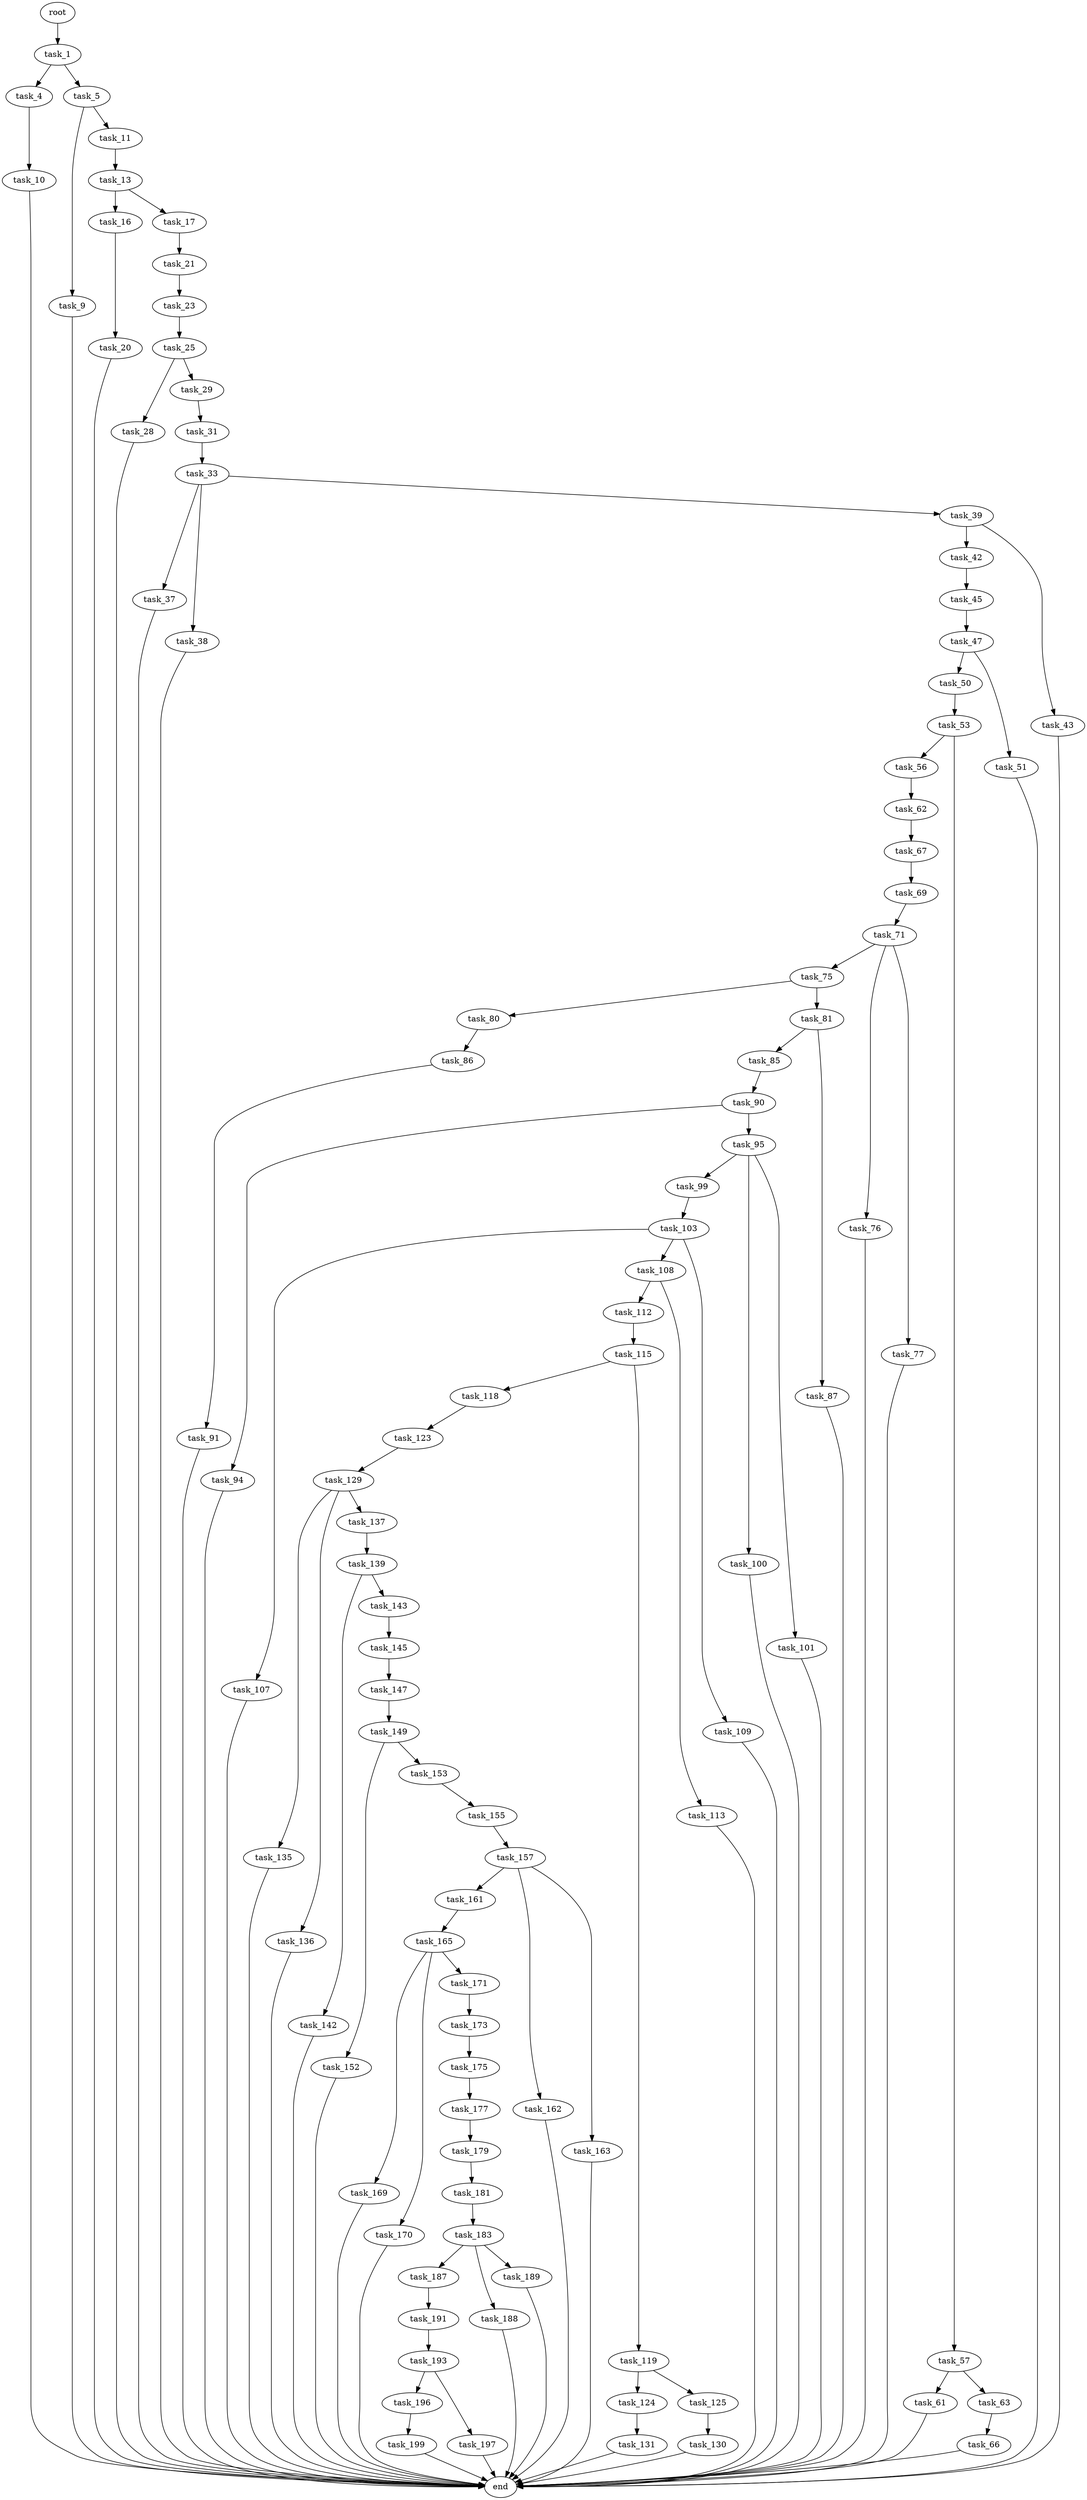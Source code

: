 digraph G {
  root [size="0.000000"];
  task_1 [size="107001086542.000000"];
  task_4 [size="782757789696.000000"];
  task_5 [size="68719476736.000000"];
  task_10 [size="11850007367.000000"];
  task_9 [size="231928233984.000000"];
  task_11 [size="69810550711.000000"];
  end [size="0.000000"];
  task_13 [size="126216476592.000000"];
  task_16 [size="8589934592.000000"];
  task_17 [size="38774826585.000000"];
  task_20 [size="11797675855.000000"];
  task_21 [size="368293445632.000000"];
  task_23 [size="782757789696.000000"];
  task_25 [size="2102553606.000000"];
  task_28 [size="28991029248.000000"];
  task_29 [size="1073741824000.000000"];
  task_31 [size="940194226773.000000"];
  task_33 [size="732708735143.000000"];
  task_37 [size="556658938422.000000"];
  task_38 [size="549755813888.000000"];
  task_39 [size="492002611142.000000"];
  task_42 [size="170477129216.000000"];
  task_43 [size="721138664168.000000"];
  task_45 [size="782757789696.000000"];
  task_47 [size="116010865181.000000"];
  task_50 [size="14730786624.000000"];
  task_51 [size="22772086684.000000"];
  task_53 [size="5884602202.000000"];
  task_56 [size="331728124844.000000"];
  task_57 [size="368293445632.000000"];
  task_62 [size="28991029248.000000"];
  task_61 [size="8589934592.000000"];
  task_63 [size="1073741824000.000000"];
  task_67 [size="78076841824.000000"];
  task_66 [size="57634285572.000000"];
  task_69 [size="1073741824000.000000"];
  task_71 [size="6055040959.000000"];
  task_75 [size="12622860876.000000"];
  task_76 [size="366758088822.000000"];
  task_77 [size="236319823464.000000"];
  task_80 [size="8589934592.000000"];
  task_81 [size="68719476736.000000"];
  task_86 [size="28991029248.000000"];
  task_85 [size="34130316943.000000"];
  task_87 [size="4865506614.000000"];
  task_90 [size="793923488672.000000"];
  task_91 [size="134217728000.000000"];
  task_94 [size="15942224848.000000"];
  task_95 [size="782757789696.000000"];
  task_99 [size="782757789696.000000"];
  task_100 [size="598070065944.000000"];
  task_101 [size="91793558893.000000"];
  task_103 [size="4146514278.000000"];
  task_107 [size="6375361350.000000"];
  task_108 [size="8589934592.000000"];
  task_109 [size="10453527222.000000"];
  task_112 [size="8589934592.000000"];
  task_113 [size="1026321584.000000"];
  task_115 [size="159253973112.000000"];
  task_118 [size="368293445632.000000"];
  task_119 [size="134217728000.000000"];
  task_123 [size="5101135124.000000"];
  task_124 [size="9571790191.000000"];
  task_125 [size="549755813888.000000"];
  task_129 [size="782757789696.000000"];
  task_131 [size="1073741824000.000000"];
  task_130 [size="136170540913.000000"];
  task_135 [size="231928233984.000000"];
  task_136 [size="717132355247.000000"];
  task_137 [size="340818129543.000000"];
  task_139 [size="1421033509.000000"];
  task_142 [size="828873935084.000000"];
  task_143 [size="2056294748.000000"];
  task_145 [size="435772350662.000000"];
  task_147 [size="549755813888.000000"];
  task_149 [size="5623518145.000000"];
  task_152 [size="8335482139.000000"];
  task_153 [size="4706792196.000000"];
  task_155 [size="19189747375.000000"];
  task_157 [size="12998134141.000000"];
  task_161 [size="36864973074.000000"];
  task_162 [size="1073741824000.000000"];
  task_163 [size="9454175086.000000"];
  task_165 [size="782757789696.000000"];
  task_169 [size="29396580689.000000"];
  task_170 [size="133214294633.000000"];
  task_171 [size="6709594641.000000"];
  task_173 [size="6120463932.000000"];
  task_175 [size="34538463292.000000"];
  task_177 [size="4702987919.000000"];
  task_179 [size="1073741824000.000000"];
  task_181 [size="7796490497.000000"];
  task_183 [size="5049598807.000000"];
  task_187 [size="231928233984.000000"];
  task_188 [size="22103824068.000000"];
  task_189 [size="134217728000.000000"];
  task_191 [size="162667001992.000000"];
  task_193 [size="64303643106.000000"];
  task_196 [size="231928233984.000000"];
  task_197 [size="36284063244.000000"];
  task_199 [size="1073741824000.000000"];

  root -> task_1 [size="1.000000"];
  task_1 -> task_4 [size="411041792.000000"];
  task_1 -> task_5 [size="411041792.000000"];
  task_4 -> task_10 [size="679477248.000000"];
  task_5 -> task_9 [size="134217728.000000"];
  task_5 -> task_11 [size="134217728.000000"];
  task_10 -> end [size="1.000000"];
  task_9 -> end [size="1.000000"];
  task_11 -> task_13 [size="301989888.000000"];
  task_13 -> task_16 [size="134217728.000000"];
  task_13 -> task_17 [size="134217728.000000"];
  task_16 -> task_20 [size="33554432.000000"];
  task_17 -> task_21 [size="679477248.000000"];
  task_20 -> end [size="1.000000"];
  task_21 -> task_23 [size="411041792.000000"];
  task_23 -> task_25 [size="679477248.000000"];
  task_25 -> task_28 [size="33554432.000000"];
  task_25 -> task_29 [size="33554432.000000"];
  task_28 -> end [size="1.000000"];
  task_29 -> task_31 [size="838860800.000000"];
  task_31 -> task_33 [size="838860800.000000"];
  task_33 -> task_37 [size="679477248.000000"];
  task_33 -> task_38 [size="679477248.000000"];
  task_33 -> task_39 [size="679477248.000000"];
  task_37 -> end [size="1.000000"];
  task_38 -> end [size="1.000000"];
  task_39 -> task_42 [size="679477248.000000"];
  task_39 -> task_43 [size="679477248.000000"];
  task_42 -> task_45 [size="301989888.000000"];
  task_43 -> end [size="1.000000"];
  task_45 -> task_47 [size="679477248.000000"];
  task_47 -> task_50 [size="209715200.000000"];
  task_47 -> task_51 [size="209715200.000000"];
  task_50 -> task_53 [size="301989888.000000"];
  task_51 -> end [size="1.000000"];
  task_53 -> task_56 [size="301989888.000000"];
  task_53 -> task_57 [size="301989888.000000"];
  task_56 -> task_62 [size="411041792.000000"];
  task_57 -> task_61 [size="411041792.000000"];
  task_57 -> task_63 [size="411041792.000000"];
  task_62 -> task_67 [size="75497472.000000"];
  task_61 -> end [size="1.000000"];
  task_63 -> task_66 [size="838860800.000000"];
  task_67 -> task_69 [size="301989888.000000"];
  task_66 -> end [size="1.000000"];
  task_69 -> task_71 [size="838860800.000000"];
  task_71 -> task_75 [size="33554432.000000"];
  task_71 -> task_76 [size="33554432.000000"];
  task_71 -> task_77 [size="33554432.000000"];
  task_75 -> task_80 [size="679477248.000000"];
  task_75 -> task_81 [size="679477248.000000"];
  task_76 -> end [size="1.000000"];
  task_77 -> end [size="1.000000"];
  task_80 -> task_86 [size="33554432.000000"];
  task_81 -> task_85 [size="134217728.000000"];
  task_81 -> task_87 [size="134217728.000000"];
  task_86 -> task_91 [size="75497472.000000"];
  task_85 -> task_90 [size="679477248.000000"];
  task_87 -> end [size="1.000000"];
  task_90 -> task_94 [size="838860800.000000"];
  task_90 -> task_95 [size="838860800.000000"];
  task_91 -> end [size="1.000000"];
  task_94 -> end [size="1.000000"];
  task_95 -> task_99 [size="679477248.000000"];
  task_95 -> task_100 [size="679477248.000000"];
  task_95 -> task_101 [size="679477248.000000"];
  task_99 -> task_103 [size="679477248.000000"];
  task_100 -> end [size="1.000000"];
  task_101 -> end [size="1.000000"];
  task_103 -> task_107 [size="75497472.000000"];
  task_103 -> task_108 [size="75497472.000000"];
  task_103 -> task_109 [size="75497472.000000"];
  task_107 -> end [size="1.000000"];
  task_108 -> task_112 [size="33554432.000000"];
  task_108 -> task_113 [size="33554432.000000"];
  task_109 -> end [size="1.000000"];
  task_112 -> task_115 [size="33554432.000000"];
  task_113 -> end [size="1.000000"];
  task_115 -> task_118 [size="134217728.000000"];
  task_115 -> task_119 [size="134217728.000000"];
  task_118 -> task_123 [size="411041792.000000"];
  task_119 -> task_124 [size="209715200.000000"];
  task_119 -> task_125 [size="209715200.000000"];
  task_123 -> task_129 [size="134217728.000000"];
  task_124 -> task_131 [size="209715200.000000"];
  task_125 -> task_130 [size="536870912.000000"];
  task_129 -> task_135 [size="679477248.000000"];
  task_129 -> task_136 [size="679477248.000000"];
  task_129 -> task_137 [size="679477248.000000"];
  task_131 -> end [size="1.000000"];
  task_130 -> end [size="1.000000"];
  task_135 -> end [size="1.000000"];
  task_136 -> end [size="1.000000"];
  task_137 -> task_139 [size="301989888.000000"];
  task_139 -> task_142 [size="33554432.000000"];
  task_139 -> task_143 [size="33554432.000000"];
  task_142 -> end [size="1.000000"];
  task_143 -> task_145 [size="33554432.000000"];
  task_145 -> task_147 [size="411041792.000000"];
  task_147 -> task_149 [size="536870912.000000"];
  task_149 -> task_152 [size="411041792.000000"];
  task_149 -> task_153 [size="411041792.000000"];
  task_152 -> end [size="1.000000"];
  task_153 -> task_155 [size="411041792.000000"];
  task_155 -> task_157 [size="838860800.000000"];
  task_157 -> task_161 [size="301989888.000000"];
  task_157 -> task_162 [size="301989888.000000"];
  task_157 -> task_163 [size="301989888.000000"];
  task_161 -> task_165 [size="33554432.000000"];
  task_162 -> end [size="1.000000"];
  task_163 -> end [size="1.000000"];
  task_165 -> task_169 [size="679477248.000000"];
  task_165 -> task_170 [size="679477248.000000"];
  task_165 -> task_171 [size="679477248.000000"];
  task_169 -> end [size="1.000000"];
  task_170 -> end [size="1.000000"];
  task_171 -> task_173 [size="134217728.000000"];
  task_173 -> task_175 [size="33554432.000000"];
  task_175 -> task_177 [size="33554432.000000"];
  task_177 -> task_179 [size="411041792.000000"];
  task_179 -> task_181 [size="838860800.000000"];
  task_181 -> task_183 [size="301989888.000000"];
  task_183 -> task_187 [size="134217728.000000"];
  task_183 -> task_188 [size="134217728.000000"];
  task_183 -> task_189 [size="134217728.000000"];
  task_187 -> task_191 [size="301989888.000000"];
  task_188 -> end [size="1.000000"];
  task_189 -> end [size="1.000000"];
  task_191 -> task_193 [size="679477248.000000"];
  task_193 -> task_196 [size="75497472.000000"];
  task_193 -> task_197 [size="75497472.000000"];
  task_196 -> task_199 [size="301989888.000000"];
  task_197 -> end [size="1.000000"];
  task_199 -> end [size="1.000000"];
}
